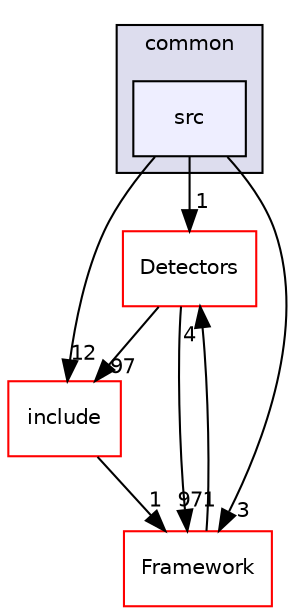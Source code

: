 digraph "/home/travis/build/AliceO2Group/AliceO2/DataFormats/Detectors/ITSMFT/common/src" {
  bgcolor=transparent;
  compound=true
  node [ fontsize="10", fontname="Helvetica"];
  edge [ labelfontsize="10", labelfontname="Helvetica"];
  subgraph clusterdir_a24d6d0829ce59989bf769e9c553cbcc {
    graph [ bgcolor="#ddddee", pencolor="black", label="common" fontname="Helvetica", fontsize="10", URL="dir_a24d6d0829ce59989bf769e9c553cbcc.html"]
  dir_84cf8918fbd39c542962c3d1da206b49 [shape=box, label="src", style="filled", fillcolor="#eeeeff", pencolor="black", URL="dir_84cf8918fbd39c542962c3d1da206b49.html"];
  }
  dir_051dca18e802f8e9474f2e30d29c04e0 [shape=box label="Detectors" color="red" URL="dir_051dca18e802f8e9474f2e30d29c04e0.html"];
  dir_90228e13d7e50ca0627558c8e3e745e2 [shape=box label="include" color="red" URL="dir_90228e13d7e50ca0627558c8e3e745e2.html"];
  dir_bcbb2cf9a3d3d83e5515c82071a07177 [shape=box label="Framework" color="red" URL="dir_bcbb2cf9a3d3d83e5515c82071a07177.html"];
  dir_051dca18e802f8e9474f2e30d29c04e0->dir_90228e13d7e50ca0627558c8e3e745e2 [headlabel="97", labeldistance=1.5 headhref="dir_000049_000114.html"];
  dir_051dca18e802f8e9474f2e30d29c04e0->dir_bcbb2cf9a3d3d83e5515c82071a07177 [headlabel="971", labeldistance=1.5 headhref="dir_000049_000063.html"];
  dir_90228e13d7e50ca0627558c8e3e745e2->dir_bcbb2cf9a3d3d83e5515c82071a07177 [headlabel="1", labeldistance=1.5 headhref="dir_000114_000063.html"];
  dir_bcbb2cf9a3d3d83e5515c82071a07177->dir_051dca18e802f8e9474f2e30d29c04e0 [headlabel="4", labeldistance=1.5 headhref="dir_000063_000049.html"];
  dir_84cf8918fbd39c542962c3d1da206b49->dir_051dca18e802f8e9474f2e30d29c04e0 [headlabel="1", labeldistance=1.5 headhref="dir_000163_000049.html"];
  dir_84cf8918fbd39c542962c3d1da206b49->dir_90228e13d7e50ca0627558c8e3e745e2 [headlabel="12", labeldistance=1.5 headhref="dir_000163_000114.html"];
  dir_84cf8918fbd39c542962c3d1da206b49->dir_bcbb2cf9a3d3d83e5515c82071a07177 [headlabel="3", labeldistance=1.5 headhref="dir_000163_000063.html"];
}
